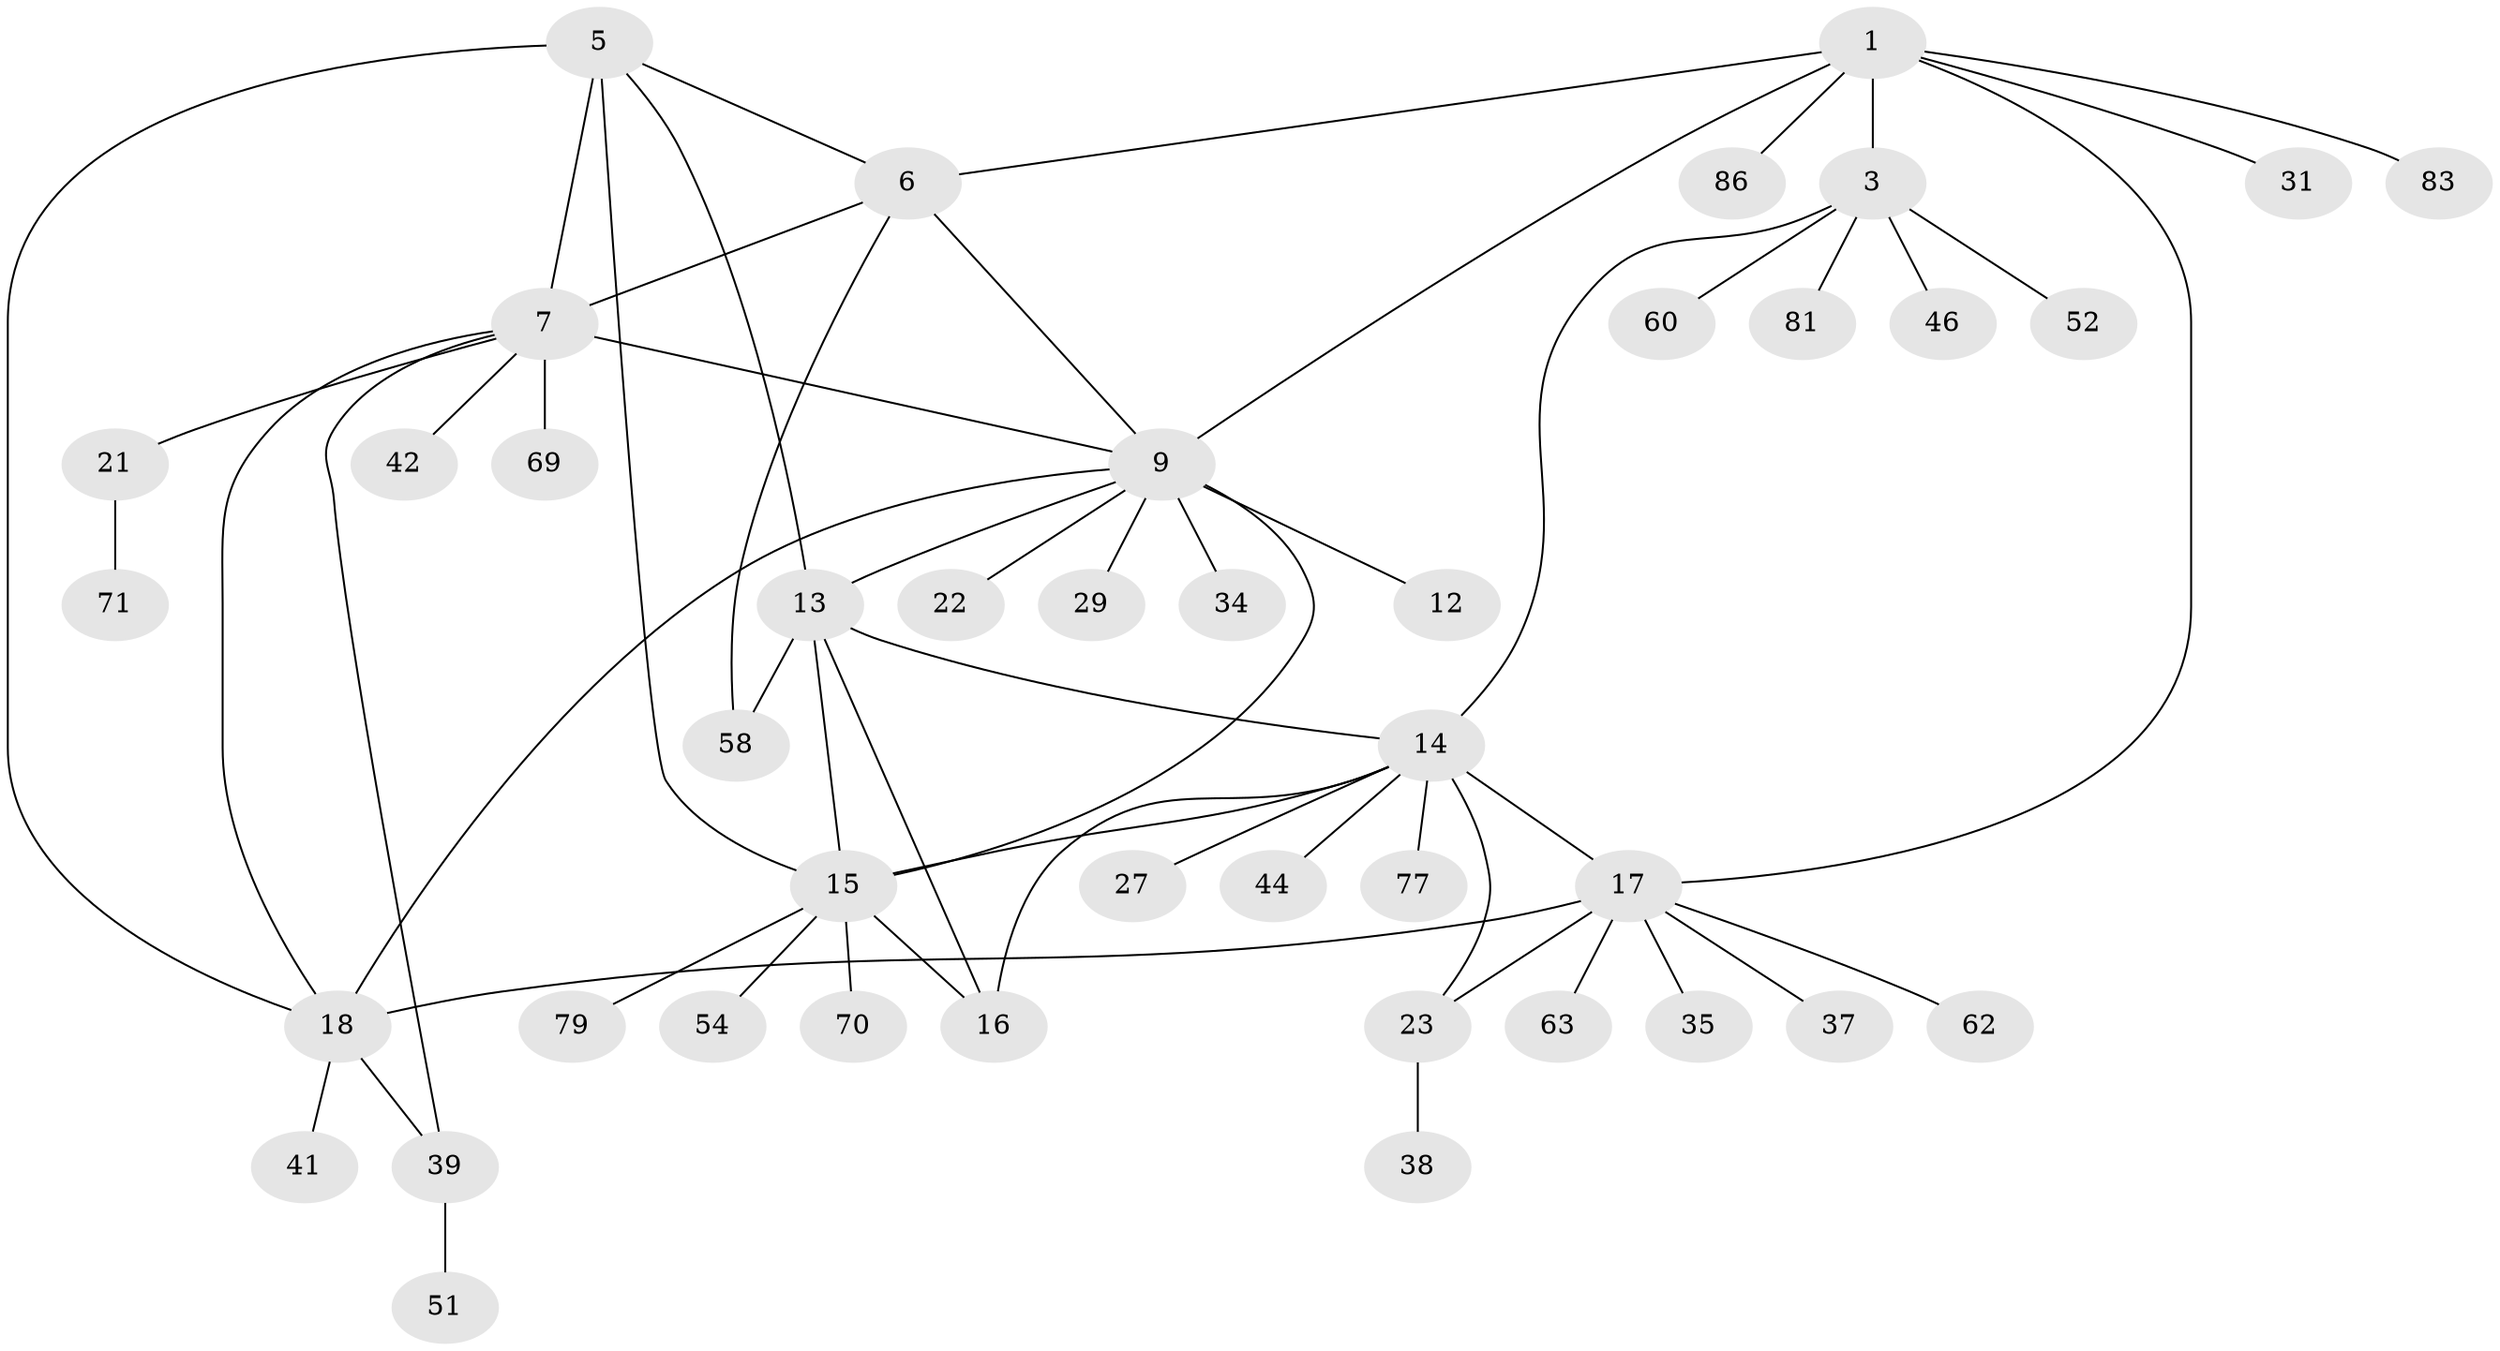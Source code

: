 // original degree distribution, {7: 0.046511627906976744, 5: 0.046511627906976744, 8: 0.046511627906976744, 9: 0.023255813953488372, 4: 0.03488372093023256, 11: 0.011627906976744186, 6: 0.023255813953488372, 3: 0.06976744186046512, 10: 0.011627906976744186, 2: 0.06976744186046512, 1: 0.6162790697674418}
// Generated by graph-tools (version 1.1) at 2025/19/03/04/25 18:19:35]
// undirected, 43 vertices, 59 edges
graph export_dot {
graph [start="1"]
  node [color=gray90,style=filled];
  1 [super="+2"];
  3;
  5 [super="+36+25+43"];
  6 [super="+32"];
  7 [super="+8+74+84"];
  9 [super="+10"];
  12 [super="+64+75+24"];
  13 [super="+28"];
  14;
  15;
  16;
  17;
  18 [super="+19+30+20+33"];
  21;
  22;
  23 [super="+85"];
  27;
  29;
  31;
  34 [super="+45+82"];
  35;
  37;
  38 [super="+72"];
  39;
  41 [super="+80+49"];
  42 [super="+67+61"];
  44;
  46;
  51;
  52;
  54;
  58;
  60;
  62;
  63;
  69;
  70;
  71;
  77;
  79;
  81;
  83;
  86;
  1 -- 3 [weight=3];
  1 -- 31;
  1 -- 83;
  1 -- 86;
  1 -- 9;
  1 -- 17;
  1 -- 6;
  3 -- 14;
  3 -- 46;
  3 -- 52;
  3 -- 60;
  3 -- 81;
  5 -- 6;
  5 -- 7 [weight=2];
  5 -- 15;
  5 -- 18;
  5 -- 13;
  6 -- 7 [weight=2];
  6 -- 9;
  6 -- 58;
  7 -- 21;
  7 -- 39;
  7 -- 69;
  7 -- 42;
  7 -- 9;
  7 -- 18;
  9 -- 12 [weight=3];
  9 -- 34;
  9 -- 15;
  9 -- 18;
  9 -- 22;
  9 -- 29;
  9 -- 13;
  13 -- 14;
  13 -- 15;
  13 -- 16;
  13 -- 58;
  14 -- 15;
  14 -- 16;
  14 -- 17;
  14 -- 23;
  14 -- 27;
  14 -- 44;
  14 -- 77;
  15 -- 16;
  15 -- 54;
  15 -- 70;
  15 -- 79;
  17 -- 18 [weight=3];
  17 -- 23;
  17 -- 35;
  17 -- 37;
  17 -- 62;
  17 -- 63;
  18 -- 39;
  18 -- 41;
  21 -- 71;
  23 -- 38;
  39 -- 51;
}
